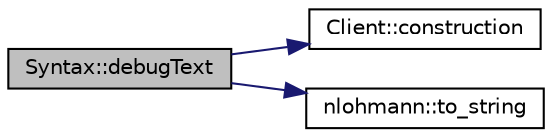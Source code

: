 digraph "Syntax::debugText"
{
 // LATEX_PDF_SIZE
  edge [fontname="Helvetica",fontsize="10",labelfontname="Helvetica",labelfontsize="10"];
  node [fontname="Helvetica",fontsize="10",shape=record];
  rankdir="LR";
  Node1 [label="Syntax::debugText",height=0.2,width=0.4,color="black", fillcolor="grey75", style="filled", fontcolor="black",tooltip=" "];
  Node1 -> Node2 [color="midnightblue",fontsize="10",style="solid",fontname="Helvetica"];
  Node2 [label="Client::construction",height=0.2,width=0.4,color="black", fillcolor="white", style="filled",URL="$classClient.html#a3f05cb35be05fe8d27443a49069b810f",tooltip=" "];
  Node1 -> Node3 [color="midnightblue",fontsize="10",style="solid",fontname="Helvetica"];
  Node3 [label="nlohmann::to_string",height=0.2,width=0.4,color="black", fillcolor="white", style="filled",URL="$namespacenlohmann.html#a6ce645a0b8717757e096a5b5773b7a16",tooltip="user-defined to_string function for JSON values"];
}
